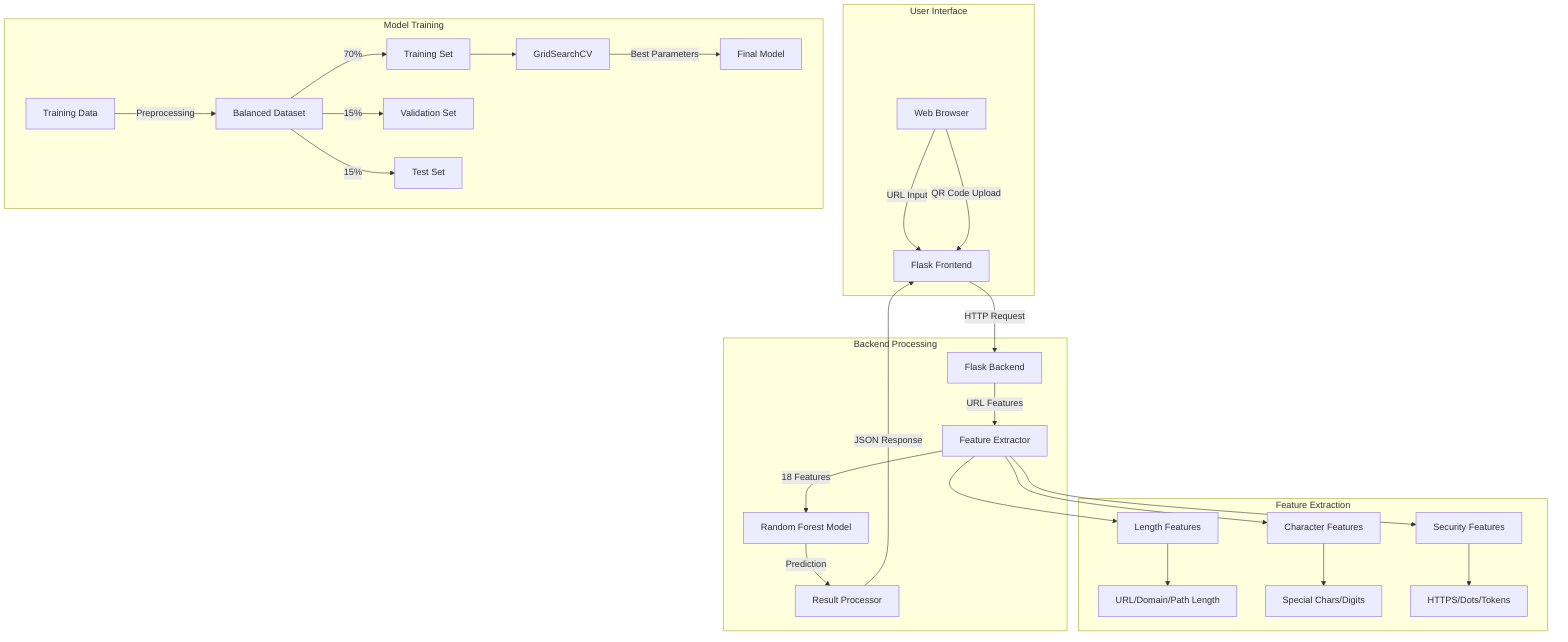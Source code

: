 graph TD
    subgraph User Interface
        A[Web Browser] -->|URL Input| B[Flask Frontend]
        A -->|QR Code Upload| B
    end
    
    subgraph Backend Processing
        B -->|HTTP Request| C[Flask Backend]
        C -->|URL Features| D[Feature Extractor]
        D -->|18 Features| E[Random Forest Model]
        E -->|Prediction| F[Result Processor]
        F -->|JSON Response| B
    end
    
    subgraph Feature Extraction
        D --> G[Length Features]
        D --> H[Character Features]
        D --> I[Security Features]
        G --> D1[URL/Domain/Path Length]
        H --> D2[Special Chars/Digits]
        I --> D3[HTTPS/Dots/Tokens]
    end
    
    subgraph Model Training
        J[Training Data] -->|Preprocessing| K[Balanced Dataset]
        K -->|70%| L[Training Set]
        K -->|15%| M[Validation Set]
        K -->|15%| N[Test Set]
        L --> O[GridSearchCV]
        O -->|Best Parameters| P[Final Model]
    end